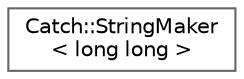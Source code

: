 digraph "Graphical Class Hierarchy"
{
 // LATEX_PDF_SIZE
  bgcolor="transparent";
  edge [fontname=Helvetica,fontsize=10,labelfontname=Helvetica,labelfontsize=10];
  node [fontname=Helvetica,fontsize=10,shape=box,height=0.2,width=0.4];
  rankdir="LR";
  Node0 [label="Catch::StringMaker\l\< long long \>",height=0.2,width=0.4,color="grey40", fillcolor="white", style="filled",URL="$struct_catch_1_1_string_maker_3_01long_01long_01_4.html",tooltip=" "];
}

